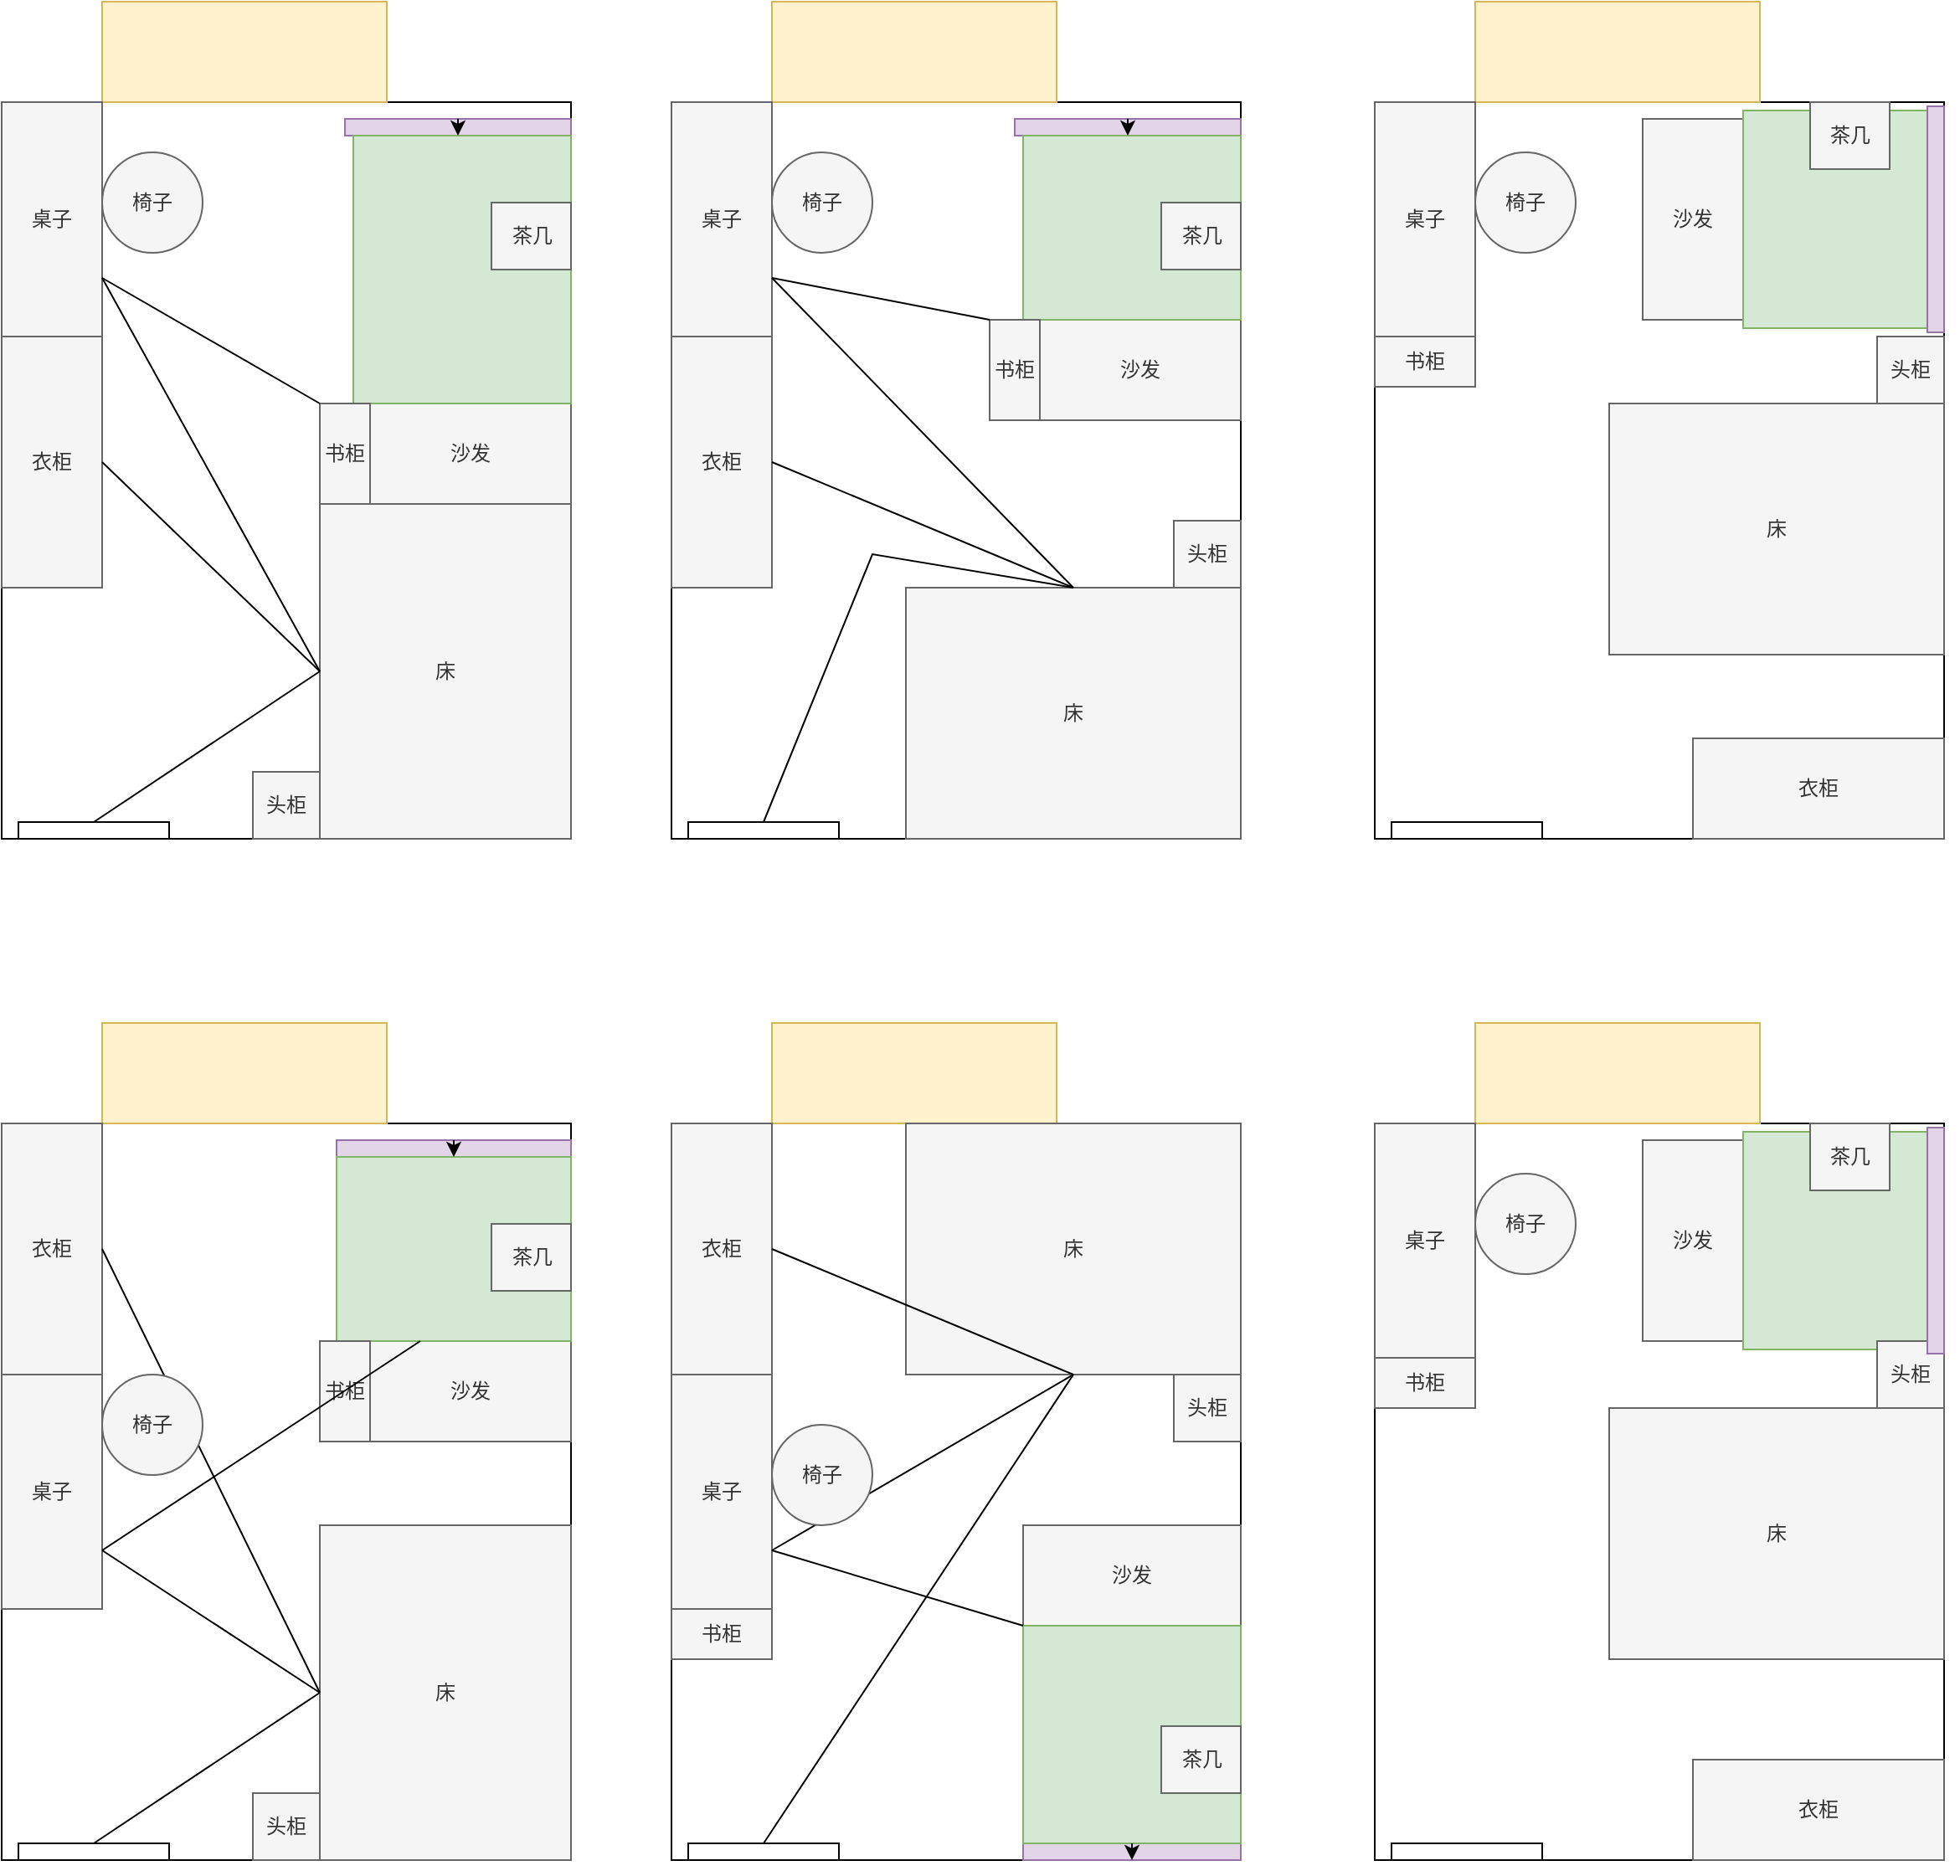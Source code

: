 <mxfile version="16.6.4" type="github">
  <diagram id="kHYABYxaknvEn-FH6Wpx" name="Page-1">
    <mxGraphModel dx="1422" dy="753" grid="1" gridSize="10" guides="1" tooltips="1" connect="1" arrows="1" fold="1" page="1" pageScale="1" pageWidth="827" pageHeight="1169" math="0" shadow="0">
      <root>
        <mxCell id="0" />
        <mxCell id="1" parent="0" />
        <mxCell id="1dE0bFyq6JJN1Ia1ECEi-1" value="" style="rounded=0;whiteSpace=wrap;html=1;" parent="1" vertex="1">
          <mxGeometry x="50" y="80" width="340" height="440" as="geometry" />
        </mxCell>
        <mxCell id="1dE0bFyq6JJN1Ia1ECEi-2" value="" style="rounded=0;whiteSpace=wrap;html=1;fillColor=#fff2cc;strokeColor=#d6b656;" parent="1" vertex="1">
          <mxGeometry x="110" y="20" width="170" height="60" as="geometry" />
        </mxCell>
        <mxCell id="1dE0bFyq6JJN1Ia1ECEi-3" value="衣柜" style="rounded=0;whiteSpace=wrap;html=1;fillColor=#f5f5f5;fontColor=#333333;strokeColor=#666666;direction=west;" parent="1" vertex="1">
          <mxGeometry x="50" y="220" width="60" height="150" as="geometry" />
        </mxCell>
        <mxCell id="1dE0bFyq6JJN1Ia1ECEi-5" value="床" style="rounded=0;whiteSpace=wrap;html=1;fillColor=#f5f5f5;fontColor=#333333;strokeColor=#666666;direction=north;" parent="1" vertex="1">
          <mxGeometry x="240" y="320" width="150" height="200" as="geometry" />
        </mxCell>
        <mxCell id="1dE0bFyq6JJN1Ia1ECEi-6" value="" style="rounded=0;whiteSpace=wrap;html=1;" parent="1" vertex="1">
          <mxGeometry x="60" y="510" width="90" height="10" as="geometry" />
        </mxCell>
        <mxCell id="1dE0bFyq6JJN1Ia1ECEi-11" value="桌子" style="rounded=0;whiteSpace=wrap;html=1;fillColor=#f5f5f5;fontColor=#333333;strokeColor=#666666;direction=south;" parent="1" vertex="1">
          <mxGeometry x="50" y="80" width="60" height="140" as="geometry" />
        </mxCell>
        <mxCell id="1dE0bFyq6JJN1Ia1ECEi-15" value="头柜" style="rounded=0;whiteSpace=wrap;html=1;fillColor=#f5f5f5;fontColor=#333333;strokeColor=#666666;" parent="1" vertex="1">
          <mxGeometry x="200" y="480" width="40" height="40" as="geometry" />
        </mxCell>
        <mxCell id="1dE0bFyq6JJN1Ia1ECEi-14" value="" style="rounded=0;whiteSpace=wrap;html=1;fillColor=#e1d5e7;strokeColor=#9673a6;direction=north;" parent="1" vertex="1">
          <mxGeometry x="255" y="90" width="135" height="10" as="geometry" />
        </mxCell>
        <mxCell id="1dE0bFyq6JJN1Ia1ECEi-23" value="沙发" style="rounded=0;whiteSpace=wrap;html=1;fillColor=#f5f5f5;fontColor=#333333;strokeColor=#666666;direction=south;" parent="1" vertex="1">
          <mxGeometry x="270" y="260" width="120" height="60" as="geometry" />
        </mxCell>
        <mxCell id="1dE0bFyq6JJN1Ia1ECEi-24" value="" style="rounded=0;whiteSpace=wrap;html=1;fillColor=#d5e8d4;strokeColor=#82b366;" parent="1" vertex="1">
          <mxGeometry x="260" y="100" width="130" height="160" as="geometry" />
        </mxCell>
        <mxCell id="1dE0bFyq6JJN1Ia1ECEi-25" style="edgeStyle=orthogonalEdgeStyle;rounded=0;orthogonalLoop=1;jettySize=auto;html=1;exitX=1;exitY=0.5;exitDx=0;exitDy=0;entryX=0;entryY=0.5;entryDx=0;entryDy=0;" parent="1" source="1dE0bFyq6JJN1Ia1ECEi-14" target="1dE0bFyq6JJN1Ia1ECEi-14" edge="1">
          <mxGeometry relative="1" as="geometry" />
        </mxCell>
        <mxCell id="1dE0bFyq6JJN1Ia1ECEi-26" value="" style="endArrow=none;html=1;rounded=0;entryX=0.5;entryY=0;entryDx=0;entryDy=0;exitX=0.5;exitY=0;exitDx=0;exitDy=0;" parent="1" source="1dE0bFyq6JJN1Ia1ECEi-6" target="1dE0bFyq6JJN1Ia1ECEi-5" edge="1">
          <mxGeometry width="50" height="50" relative="1" as="geometry">
            <mxPoint x="110" y="510" as="sourcePoint" />
            <mxPoint x="160" y="460" as="targetPoint" />
            <Array as="points" />
          </mxGeometry>
        </mxCell>
        <mxCell id="1dE0bFyq6JJN1Ia1ECEi-27" value="" style="endArrow=none;html=1;rounded=0;exitX=0;exitY=0.5;exitDx=0;exitDy=0;entryX=0.5;entryY=0;entryDx=0;entryDy=0;" parent="1" source="1dE0bFyq6JJN1Ia1ECEi-3" target="1dE0bFyq6JJN1Ia1ECEi-5" edge="1">
          <mxGeometry width="50" height="50" relative="1" as="geometry">
            <mxPoint x="210" y="270" as="sourcePoint" />
            <mxPoint x="310" y="340" as="targetPoint" />
          </mxGeometry>
        </mxCell>
        <mxCell id="1dE0bFyq6JJN1Ia1ECEi-28" value="" style="endArrow=none;html=1;rounded=0;exitX=0.75;exitY=0;exitDx=0;exitDy=0;entryX=0.5;entryY=0;entryDx=0;entryDy=0;" parent="1" source="1dE0bFyq6JJN1Ia1ECEi-11" target="1dE0bFyq6JJN1Ia1ECEi-5" edge="1">
          <mxGeometry width="50" height="50" relative="1" as="geometry">
            <mxPoint x="120" y="230" as="sourcePoint" />
            <mxPoint x="240" y="420" as="targetPoint" />
          </mxGeometry>
        </mxCell>
        <mxCell id="1dE0bFyq6JJN1Ia1ECEi-31" value="茶几" style="rounded=0;whiteSpace=wrap;html=1;fillColor=#f5f5f5;fontColor=#333333;strokeColor=#666666;" parent="1" vertex="1">
          <mxGeometry x="342.5" y="140" width="47.5" height="40" as="geometry" />
        </mxCell>
        <mxCell id="1dE0bFyq6JJN1Ia1ECEi-32" value="椅子" style="ellipse;whiteSpace=wrap;html=1;aspect=fixed;fillColor=#f5f5f5;fontColor=#333333;strokeColor=#666666;" parent="1" vertex="1">
          <mxGeometry x="110" y="110" width="60" height="60" as="geometry" />
        </mxCell>
        <mxCell id="1dE0bFyq6JJN1Ia1ECEi-7" value="书柜" style="rounded=0;whiteSpace=wrap;html=1;fillColor=#f5f5f5;fontColor=#333333;strokeColor=#666666;direction=south;" parent="1" vertex="1">
          <mxGeometry x="240" y="260" width="30" height="60" as="geometry" />
        </mxCell>
        <mxCell id="8vOZKjqtbVizosrPnN84-1" value="" style="endArrow=none;html=1;rounded=0;exitX=0.75;exitY=0;exitDx=0;exitDy=0;entryX=0;entryY=1;entryDx=0;entryDy=0;" parent="1" source="1dE0bFyq6JJN1Ia1ECEi-11" target="1dE0bFyq6JJN1Ia1ECEi-7" edge="1">
          <mxGeometry width="50" height="50" relative="1" as="geometry">
            <mxPoint x="110" y="335" as="sourcePoint" />
            <mxPoint x="267.5" y="220" as="targetPoint" />
          </mxGeometry>
        </mxCell>
        <mxCell id="8vOZKjqtbVizosrPnN84-3" value="" style="rounded=0;whiteSpace=wrap;html=1;" parent="1" vertex="1">
          <mxGeometry x="450" y="80" width="340" height="440" as="geometry" />
        </mxCell>
        <mxCell id="8vOZKjqtbVizosrPnN84-4" value="" style="rounded=0;whiteSpace=wrap;html=1;fillColor=#fff2cc;strokeColor=#d6b656;" parent="1" vertex="1">
          <mxGeometry x="510" y="20" width="170" height="60" as="geometry" />
        </mxCell>
        <mxCell id="8vOZKjqtbVizosrPnN84-5" value="衣柜" style="rounded=0;whiteSpace=wrap;html=1;fillColor=#f5f5f5;fontColor=#333333;strokeColor=#666666;direction=west;" parent="1" vertex="1">
          <mxGeometry x="450" y="220" width="60" height="150" as="geometry" />
        </mxCell>
        <mxCell id="8vOZKjqtbVizosrPnN84-6" value="床" style="rounded=0;whiteSpace=wrap;html=1;fillColor=#f5f5f5;fontColor=#333333;strokeColor=#666666;direction=east;" parent="1" vertex="1">
          <mxGeometry x="590" y="370" width="200" height="150" as="geometry" />
        </mxCell>
        <mxCell id="8vOZKjqtbVizosrPnN84-7" value="" style="rounded=0;whiteSpace=wrap;html=1;" parent="1" vertex="1">
          <mxGeometry x="460" y="510" width="90" height="10" as="geometry" />
        </mxCell>
        <mxCell id="8vOZKjqtbVizosrPnN84-8" value="桌子" style="rounded=0;whiteSpace=wrap;html=1;fillColor=#f5f5f5;fontColor=#333333;strokeColor=#666666;direction=south;" parent="1" vertex="1">
          <mxGeometry x="450" y="80" width="60" height="140" as="geometry" />
        </mxCell>
        <mxCell id="8vOZKjqtbVizosrPnN84-9" value="头柜" style="rounded=0;whiteSpace=wrap;html=1;fillColor=#f5f5f5;fontColor=#333333;strokeColor=#666666;" parent="1" vertex="1">
          <mxGeometry x="750" y="330" width="40" height="40" as="geometry" />
        </mxCell>
        <mxCell id="8vOZKjqtbVizosrPnN84-10" value="" style="rounded=0;whiteSpace=wrap;html=1;fillColor=#e1d5e7;strokeColor=#9673a6;direction=north;" parent="1" vertex="1">
          <mxGeometry x="655" y="90" width="135" height="10" as="geometry" />
        </mxCell>
        <mxCell id="8vOZKjqtbVizosrPnN84-11" value="沙发" style="rounded=0;whiteSpace=wrap;html=1;fillColor=#f5f5f5;fontColor=#333333;strokeColor=#666666;direction=south;" parent="1" vertex="1">
          <mxGeometry x="670" y="210" width="120" height="60" as="geometry" />
        </mxCell>
        <mxCell id="8vOZKjqtbVizosrPnN84-12" value="" style="rounded=0;whiteSpace=wrap;html=1;fillColor=#d5e8d4;strokeColor=#82b366;" parent="1" vertex="1">
          <mxGeometry x="660" y="100" width="130" height="110" as="geometry" />
        </mxCell>
        <mxCell id="8vOZKjqtbVizosrPnN84-13" style="edgeStyle=orthogonalEdgeStyle;rounded=0;orthogonalLoop=1;jettySize=auto;html=1;exitX=1;exitY=0.5;exitDx=0;exitDy=0;entryX=0;entryY=0.5;entryDx=0;entryDy=0;" parent="1" source="8vOZKjqtbVizosrPnN84-10" target="8vOZKjqtbVizosrPnN84-10" edge="1">
          <mxGeometry relative="1" as="geometry" />
        </mxCell>
        <mxCell id="8vOZKjqtbVizosrPnN84-14" value="" style="endArrow=none;html=1;rounded=0;entryX=0.5;entryY=0;entryDx=0;entryDy=0;exitX=0.5;exitY=0;exitDx=0;exitDy=0;" parent="1" source="8vOZKjqtbVizosrPnN84-7" target="8vOZKjqtbVizosrPnN84-6" edge="1">
          <mxGeometry width="50" height="50" relative="1" as="geometry">
            <mxPoint x="510" y="510" as="sourcePoint" />
            <mxPoint x="560" y="460" as="targetPoint" />
            <Array as="points">
              <mxPoint x="570" y="350" />
            </Array>
          </mxGeometry>
        </mxCell>
        <mxCell id="8vOZKjqtbVizosrPnN84-15" value="" style="endArrow=none;html=1;rounded=0;exitX=0;exitY=0.5;exitDx=0;exitDy=0;entryX=0.5;entryY=0;entryDx=0;entryDy=0;" parent="1" source="8vOZKjqtbVizosrPnN84-5" target="8vOZKjqtbVizosrPnN84-6" edge="1">
          <mxGeometry width="50" height="50" relative="1" as="geometry">
            <mxPoint x="610" y="270" as="sourcePoint" />
            <mxPoint x="710" y="340" as="targetPoint" />
          </mxGeometry>
        </mxCell>
        <mxCell id="8vOZKjqtbVizosrPnN84-16" value="" style="endArrow=none;html=1;rounded=0;exitX=0.75;exitY=0;exitDx=0;exitDy=0;entryX=0.5;entryY=0;entryDx=0;entryDy=0;" parent="1" source="8vOZKjqtbVizosrPnN84-8" target="8vOZKjqtbVizosrPnN84-6" edge="1">
          <mxGeometry width="50" height="50" relative="1" as="geometry">
            <mxPoint x="520" y="230" as="sourcePoint" />
            <mxPoint x="640" y="420" as="targetPoint" />
          </mxGeometry>
        </mxCell>
        <mxCell id="8vOZKjqtbVizosrPnN84-17" value="茶几" style="rounded=0;whiteSpace=wrap;html=1;fillColor=#f5f5f5;fontColor=#333333;strokeColor=#666666;" parent="1" vertex="1">
          <mxGeometry x="742.5" y="140" width="47.5" height="40" as="geometry" />
        </mxCell>
        <mxCell id="8vOZKjqtbVizosrPnN84-18" value="椅子" style="ellipse;whiteSpace=wrap;html=1;aspect=fixed;fillColor=#f5f5f5;fontColor=#333333;strokeColor=#666666;" parent="1" vertex="1">
          <mxGeometry x="510" y="110" width="60" height="60" as="geometry" />
        </mxCell>
        <mxCell id="8vOZKjqtbVizosrPnN84-19" value="书柜" style="rounded=0;whiteSpace=wrap;html=1;fillColor=#f5f5f5;fontColor=#333333;strokeColor=#666666;direction=south;" parent="1" vertex="1">
          <mxGeometry x="640" y="210" width="30" height="60" as="geometry" />
        </mxCell>
        <mxCell id="8vOZKjqtbVizosrPnN84-20" value="" style="endArrow=none;html=1;rounded=0;exitX=0.75;exitY=0;exitDx=0;exitDy=0;entryX=0;entryY=1;entryDx=0;entryDy=0;" parent="1" source="8vOZKjqtbVizosrPnN84-8" target="8vOZKjqtbVizosrPnN84-19" edge="1">
          <mxGeometry width="50" height="50" relative="1" as="geometry">
            <mxPoint x="510" y="335" as="sourcePoint" />
            <mxPoint x="667.5" y="220" as="targetPoint" />
          </mxGeometry>
        </mxCell>
        <mxCell id="xWjqKyU-FDx7k9k-1QIh-1" value="" style="rounded=0;whiteSpace=wrap;html=1;" vertex="1" parent="1">
          <mxGeometry x="50" y="690" width="340" height="440" as="geometry" />
        </mxCell>
        <mxCell id="xWjqKyU-FDx7k9k-1QIh-2" value="" style="rounded=0;whiteSpace=wrap;html=1;fillColor=#fff2cc;strokeColor=#d6b656;" vertex="1" parent="1">
          <mxGeometry x="110" y="630" width="170" height="60" as="geometry" />
        </mxCell>
        <mxCell id="xWjqKyU-FDx7k9k-1QIh-3" value="衣柜" style="rounded=0;whiteSpace=wrap;html=1;fillColor=#f5f5f5;fontColor=#333333;strokeColor=#666666;direction=west;" vertex="1" parent="1">
          <mxGeometry x="50" y="690" width="60" height="150" as="geometry" />
        </mxCell>
        <mxCell id="xWjqKyU-FDx7k9k-1QIh-4" value="床" style="rounded=0;whiteSpace=wrap;html=1;fillColor=#f5f5f5;fontColor=#333333;strokeColor=#666666;direction=north;" vertex="1" parent="1">
          <mxGeometry x="240" y="930" width="150" height="200" as="geometry" />
        </mxCell>
        <mxCell id="xWjqKyU-FDx7k9k-1QIh-5" value="" style="rounded=0;whiteSpace=wrap;html=1;" vertex="1" parent="1">
          <mxGeometry x="60" y="1120" width="90" height="10" as="geometry" />
        </mxCell>
        <mxCell id="xWjqKyU-FDx7k9k-1QIh-6" value="桌子" style="rounded=0;whiteSpace=wrap;html=1;fillColor=#f5f5f5;fontColor=#333333;strokeColor=#666666;direction=south;" vertex="1" parent="1">
          <mxGeometry x="50" y="840" width="60" height="140" as="geometry" />
        </mxCell>
        <mxCell id="xWjqKyU-FDx7k9k-1QIh-7" value="头柜" style="rounded=0;whiteSpace=wrap;html=1;fillColor=#f5f5f5;fontColor=#333333;strokeColor=#666666;" vertex="1" parent="1">
          <mxGeometry x="200" y="1090" width="40" height="40" as="geometry" />
        </mxCell>
        <mxCell id="xWjqKyU-FDx7k9k-1QIh-8" value="" style="rounded=0;whiteSpace=wrap;html=1;fillColor=#e1d5e7;strokeColor=#9673a6;direction=north;" vertex="1" parent="1">
          <mxGeometry x="250" y="700" width="140" height="10" as="geometry" />
        </mxCell>
        <mxCell id="xWjqKyU-FDx7k9k-1QIh-9" value="沙发" style="rounded=0;whiteSpace=wrap;html=1;fillColor=#f5f5f5;fontColor=#333333;strokeColor=#666666;direction=south;" vertex="1" parent="1">
          <mxGeometry x="270" y="820" width="120" height="60" as="geometry" />
        </mxCell>
        <mxCell id="xWjqKyU-FDx7k9k-1QIh-10" value="" style="rounded=0;whiteSpace=wrap;html=1;fillColor=#d5e8d4;strokeColor=#82b366;" vertex="1" parent="1">
          <mxGeometry x="250" y="710" width="140" height="110" as="geometry" />
        </mxCell>
        <mxCell id="xWjqKyU-FDx7k9k-1QIh-11" style="edgeStyle=orthogonalEdgeStyle;rounded=0;orthogonalLoop=1;jettySize=auto;html=1;exitX=1;exitY=0.5;exitDx=0;exitDy=0;entryX=0;entryY=0.5;entryDx=0;entryDy=0;" edge="1" parent="1" source="xWjqKyU-FDx7k9k-1QIh-8" target="xWjqKyU-FDx7k9k-1QIh-8">
          <mxGeometry relative="1" as="geometry" />
        </mxCell>
        <mxCell id="xWjqKyU-FDx7k9k-1QIh-12" value="" style="endArrow=none;html=1;rounded=0;entryX=0.5;entryY=0;entryDx=0;entryDy=0;exitX=0.5;exitY=0;exitDx=0;exitDy=0;" edge="1" parent="1" source="xWjqKyU-FDx7k9k-1QIh-5" target="xWjqKyU-FDx7k9k-1QIh-4">
          <mxGeometry width="50" height="50" relative="1" as="geometry">
            <mxPoint x="110" y="1120" as="sourcePoint" />
            <mxPoint x="160" y="1070" as="targetPoint" />
            <Array as="points" />
          </mxGeometry>
        </mxCell>
        <mxCell id="xWjqKyU-FDx7k9k-1QIh-13" value="" style="endArrow=none;html=1;rounded=0;exitX=0;exitY=0.5;exitDx=0;exitDy=0;entryX=0.5;entryY=0;entryDx=0;entryDy=0;" edge="1" parent="1" source="xWjqKyU-FDx7k9k-1QIh-3" target="xWjqKyU-FDx7k9k-1QIh-4">
          <mxGeometry width="50" height="50" relative="1" as="geometry">
            <mxPoint x="210" y="880" as="sourcePoint" />
            <mxPoint x="310" y="950" as="targetPoint" />
          </mxGeometry>
        </mxCell>
        <mxCell id="xWjqKyU-FDx7k9k-1QIh-14" value="" style="endArrow=none;html=1;rounded=0;exitX=0.75;exitY=0;exitDx=0;exitDy=0;entryX=0.5;entryY=0;entryDx=0;entryDy=0;" edge="1" parent="1" source="xWjqKyU-FDx7k9k-1QIh-6" target="xWjqKyU-FDx7k9k-1QIh-4">
          <mxGeometry width="50" height="50" relative="1" as="geometry">
            <mxPoint x="120" y="840" as="sourcePoint" />
            <mxPoint x="240" y="1030" as="targetPoint" />
          </mxGeometry>
        </mxCell>
        <mxCell id="xWjqKyU-FDx7k9k-1QIh-15" value="茶几" style="rounded=0;whiteSpace=wrap;html=1;fillColor=#f5f5f5;fontColor=#333333;strokeColor=#666666;" vertex="1" parent="1">
          <mxGeometry x="342.5" y="750" width="47.5" height="40" as="geometry" />
        </mxCell>
        <mxCell id="xWjqKyU-FDx7k9k-1QIh-16" value="椅子" style="ellipse;whiteSpace=wrap;html=1;aspect=fixed;fillColor=#f5f5f5;fontColor=#333333;strokeColor=#666666;" vertex="1" parent="1">
          <mxGeometry x="110" y="840" width="60" height="60" as="geometry" />
        </mxCell>
        <mxCell id="xWjqKyU-FDx7k9k-1QIh-17" value="书柜" style="rounded=0;whiteSpace=wrap;html=1;fillColor=#f5f5f5;fontColor=#333333;strokeColor=#666666;direction=south;" vertex="1" parent="1">
          <mxGeometry x="240" y="820" width="30" height="60" as="geometry" />
        </mxCell>
        <mxCell id="xWjqKyU-FDx7k9k-1QIh-18" value="" style="endArrow=none;html=1;rounded=0;exitX=0.75;exitY=0;exitDx=0;exitDy=0;entryX=0;entryY=0.75;entryDx=0;entryDy=0;" edge="1" parent="1" source="xWjqKyU-FDx7k9k-1QIh-6" target="xWjqKyU-FDx7k9k-1QIh-9">
          <mxGeometry width="50" height="50" relative="1" as="geometry">
            <mxPoint x="110" y="945" as="sourcePoint" />
            <mxPoint x="267.5" y="830" as="targetPoint" />
          </mxGeometry>
        </mxCell>
        <mxCell id="xWjqKyU-FDx7k9k-1QIh-19" value="" style="rounded=0;whiteSpace=wrap;html=1;" vertex="1" parent="1">
          <mxGeometry x="450" y="690" width="340" height="440" as="geometry" />
        </mxCell>
        <mxCell id="xWjqKyU-FDx7k9k-1QIh-20" value="" style="rounded=0;whiteSpace=wrap;html=1;fillColor=#fff2cc;strokeColor=#d6b656;" vertex="1" parent="1">
          <mxGeometry x="510" y="630" width="170" height="60" as="geometry" />
        </mxCell>
        <mxCell id="xWjqKyU-FDx7k9k-1QIh-21" value="衣柜" style="rounded=0;whiteSpace=wrap;html=1;fillColor=#f5f5f5;fontColor=#333333;strokeColor=#666666;direction=west;" vertex="1" parent="1">
          <mxGeometry x="450" y="690" width="60" height="150" as="geometry" />
        </mxCell>
        <mxCell id="xWjqKyU-FDx7k9k-1QIh-22" value="床" style="rounded=0;whiteSpace=wrap;html=1;fillColor=#f5f5f5;fontColor=#333333;strokeColor=#666666;direction=east;" vertex="1" parent="1">
          <mxGeometry x="590" y="690" width="200" height="150" as="geometry" />
        </mxCell>
        <mxCell id="xWjqKyU-FDx7k9k-1QIh-23" value="" style="rounded=0;whiteSpace=wrap;html=1;" vertex="1" parent="1">
          <mxGeometry x="460" y="1120" width="90" height="10" as="geometry" />
        </mxCell>
        <mxCell id="xWjqKyU-FDx7k9k-1QIh-24" value="桌子" style="rounded=0;whiteSpace=wrap;html=1;fillColor=#f5f5f5;fontColor=#333333;strokeColor=#666666;direction=south;" vertex="1" parent="1">
          <mxGeometry x="450" y="840" width="60" height="140" as="geometry" />
        </mxCell>
        <mxCell id="xWjqKyU-FDx7k9k-1QIh-25" value="头柜" style="rounded=0;whiteSpace=wrap;html=1;fillColor=#f5f5f5;fontColor=#333333;strokeColor=#666666;" vertex="1" parent="1">
          <mxGeometry x="750" y="840" width="40" height="40" as="geometry" />
        </mxCell>
        <mxCell id="xWjqKyU-FDx7k9k-1QIh-26" value="" style="rounded=0;whiteSpace=wrap;html=1;fillColor=#e1d5e7;strokeColor=#9673a6;direction=north;" vertex="1" parent="1">
          <mxGeometry x="660" y="1120" width="130" height="10" as="geometry" />
        </mxCell>
        <mxCell id="xWjqKyU-FDx7k9k-1QIh-27" value="沙发" style="rounded=0;whiteSpace=wrap;html=1;fillColor=#f5f5f5;fontColor=#333333;strokeColor=#666666;direction=south;" vertex="1" parent="1">
          <mxGeometry x="660" y="930" width="130" height="60" as="geometry" />
        </mxCell>
        <mxCell id="xWjqKyU-FDx7k9k-1QIh-28" value="" style="rounded=0;whiteSpace=wrap;html=1;fillColor=#d5e8d4;strokeColor=#82b366;" vertex="1" parent="1">
          <mxGeometry x="660" y="990" width="130" height="130" as="geometry" />
        </mxCell>
        <mxCell id="xWjqKyU-FDx7k9k-1QIh-29" style="edgeStyle=orthogonalEdgeStyle;rounded=0;orthogonalLoop=1;jettySize=auto;html=1;exitX=1;exitY=0.5;exitDx=0;exitDy=0;entryX=0;entryY=0.5;entryDx=0;entryDy=0;" edge="1" parent="1" source="xWjqKyU-FDx7k9k-1QIh-26" target="xWjqKyU-FDx7k9k-1QIh-26">
          <mxGeometry relative="1" as="geometry" />
        </mxCell>
        <mxCell id="xWjqKyU-FDx7k9k-1QIh-30" value="" style="endArrow=none;html=1;rounded=0;exitX=0.5;exitY=0;exitDx=0;exitDy=0;" edge="1" parent="1" source="xWjqKyU-FDx7k9k-1QIh-23">
          <mxGeometry width="50" height="50" relative="1" as="geometry">
            <mxPoint x="510" y="1120" as="sourcePoint" />
            <mxPoint x="690" y="840" as="targetPoint" />
            <Array as="points" />
          </mxGeometry>
        </mxCell>
        <mxCell id="xWjqKyU-FDx7k9k-1QIh-31" value="" style="endArrow=none;html=1;rounded=0;exitX=0;exitY=0.5;exitDx=0;exitDy=0;entryX=0.5;entryY=1;entryDx=0;entryDy=0;" edge="1" parent="1" source="xWjqKyU-FDx7k9k-1QIh-21" target="xWjqKyU-FDx7k9k-1QIh-22">
          <mxGeometry width="50" height="50" relative="1" as="geometry">
            <mxPoint x="610" y="880" as="sourcePoint" />
            <mxPoint x="710" y="950" as="targetPoint" />
          </mxGeometry>
        </mxCell>
        <mxCell id="xWjqKyU-FDx7k9k-1QIh-32" value="" style="endArrow=none;html=1;rounded=0;exitX=0.75;exitY=0;exitDx=0;exitDy=0;" edge="1" parent="1" source="xWjqKyU-FDx7k9k-1QIh-24">
          <mxGeometry width="50" height="50" relative="1" as="geometry">
            <mxPoint x="520" y="840" as="sourcePoint" />
            <mxPoint x="690" y="840" as="targetPoint" />
          </mxGeometry>
        </mxCell>
        <mxCell id="xWjqKyU-FDx7k9k-1QIh-33" value="茶几" style="rounded=0;whiteSpace=wrap;html=1;fillColor=#f5f5f5;fontColor=#333333;strokeColor=#666666;" vertex="1" parent="1">
          <mxGeometry x="742.5" y="1050" width="47.5" height="40" as="geometry" />
        </mxCell>
        <mxCell id="xWjqKyU-FDx7k9k-1QIh-34" value="椅子" style="ellipse;whiteSpace=wrap;html=1;aspect=fixed;fillColor=#f5f5f5;fontColor=#333333;strokeColor=#666666;" vertex="1" parent="1">
          <mxGeometry x="510" y="870" width="60" height="60" as="geometry" />
        </mxCell>
        <mxCell id="xWjqKyU-FDx7k9k-1QIh-35" value="书柜" style="rounded=0;whiteSpace=wrap;html=1;fillColor=#f5f5f5;fontColor=#333333;strokeColor=#666666;direction=west;" vertex="1" parent="1">
          <mxGeometry x="450" y="980" width="60" height="30" as="geometry" />
        </mxCell>
        <mxCell id="xWjqKyU-FDx7k9k-1QIh-36" value="" style="endArrow=none;html=1;rounded=0;exitX=0.75;exitY=0;exitDx=0;exitDy=0;entryX=1;entryY=1;entryDx=0;entryDy=0;" edge="1" parent="1" source="xWjqKyU-FDx7k9k-1QIh-24" target="xWjqKyU-FDx7k9k-1QIh-27">
          <mxGeometry width="50" height="50" relative="1" as="geometry">
            <mxPoint x="510" y="945" as="sourcePoint" />
            <mxPoint x="667.5" y="830" as="targetPoint" />
          </mxGeometry>
        </mxCell>
        <mxCell id="xWjqKyU-FDx7k9k-1QIh-42" value="" style="rounded=0;whiteSpace=wrap;html=1;" vertex="1" parent="1">
          <mxGeometry x="870" y="690" width="340" height="440" as="geometry" />
        </mxCell>
        <mxCell id="xWjqKyU-FDx7k9k-1QIh-43" value="" style="rounded=0;whiteSpace=wrap;html=1;fillColor=#fff2cc;strokeColor=#d6b656;" vertex="1" parent="1">
          <mxGeometry x="930" y="630" width="170" height="60" as="geometry" />
        </mxCell>
        <mxCell id="xWjqKyU-FDx7k9k-1QIh-44" value="衣柜" style="rounded=0;whiteSpace=wrap;html=1;fillColor=#f5f5f5;fontColor=#333333;strokeColor=#666666;direction=north;" vertex="1" parent="1">
          <mxGeometry x="1060" y="1070" width="150" height="60" as="geometry" />
        </mxCell>
        <mxCell id="xWjqKyU-FDx7k9k-1QIh-45" value="床" style="rounded=0;whiteSpace=wrap;html=1;fillColor=#f5f5f5;fontColor=#333333;strokeColor=#666666;direction=east;" vertex="1" parent="1">
          <mxGeometry x="1010" y="860" width="200" height="150" as="geometry" />
        </mxCell>
        <mxCell id="xWjqKyU-FDx7k9k-1QIh-46" value="" style="rounded=0;whiteSpace=wrap;html=1;" vertex="1" parent="1">
          <mxGeometry x="880" y="1120" width="90" height="10" as="geometry" />
        </mxCell>
        <mxCell id="xWjqKyU-FDx7k9k-1QIh-47" value="桌子" style="rounded=0;whiteSpace=wrap;html=1;fillColor=#f5f5f5;fontColor=#333333;strokeColor=#666666;direction=south;" vertex="1" parent="1">
          <mxGeometry x="870" y="690" width="60" height="140" as="geometry" />
        </mxCell>
        <mxCell id="xWjqKyU-FDx7k9k-1QIh-50" value="沙发" style="rounded=0;whiteSpace=wrap;html=1;fillColor=#f5f5f5;fontColor=#333333;strokeColor=#666666;direction=west;" vertex="1" parent="1">
          <mxGeometry x="1030" y="700" width="60" height="120" as="geometry" />
        </mxCell>
        <mxCell id="xWjqKyU-FDx7k9k-1QIh-51" value="" style="rounded=0;whiteSpace=wrap;html=1;fillColor=#d5e8d4;strokeColor=#82b366;direction=south;" vertex="1" parent="1">
          <mxGeometry x="1090" y="695" width="110" height="130" as="geometry" />
        </mxCell>
        <mxCell id="xWjqKyU-FDx7k9k-1QIh-52" style="edgeStyle=orthogonalEdgeStyle;rounded=0;orthogonalLoop=1;jettySize=auto;html=1;exitX=1;exitY=0.5;exitDx=0;exitDy=0;entryX=0;entryY=0.5;entryDx=0;entryDy=0;" edge="1" parent="1" source="xWjqKyU-FDx7k9k-1QIh-49" target="xWjqKyU-FDx7k9k-1QIh-49">
          <mxGeometry relative="1" as="geometry" />
        </mxCell>
        <mxCell id="xWjqKyU-FDx7k9k-1QIh-56" value="茶几" style="rounded=0;whiteSpace=wrap;html=1;fillColor=#f5f5f5;fontColor=#333333;strokeColor=#666666;" vertex="1" parent="1">
          <mxGeometry x="1130" y="690" width="47.5" height="40" as="geometry" />
        </mxCell>
        <mxCell id="xWjqKyU-FDx7k9k-1QIh-57" value="椅子" style="ellipse;whiteSpace=wrap;html=1;aspect=fixed;fillColor=#f5f5f5;fontColor=#333333;strokeColor=#666666;" vertex="1" parent="1">
          <mxGeometry x="930" y="720" width="60" height="60" as="geometry" />
        </mxCell>
        <mxCell id="xWjqKyU-FDx7k9k-1QIh-58" value="书柜" style="rounded=0;whiteSpace=wrap;html=1;fillColor=#f5f5f5;fontColor=#333333;strokeColor=#666666;direction=west;" vertex="1" parent="1">
          <mxGeometry x="870" y="830" width="60" height="30" as="geometry" />
        </mxCell>
        <mxCell id="xWjqKyU-FDx7k9k-1QIh-48" value="头柜" style="rounded=0;whiteSpace=wrap;html=1;fillColor=#f5f5f5;fontColor=#333333;strokeColor=#666666;" vertex="1" parent="1">
          <mxGeometry x="1170" y="820" width="40" height="40" as="geometry" />
        </mxCell>
        <mxCell id="xWjqKyU-FDx7k9k-1QIh-49" value="" style="rounded=0;whiteSpace=wrap;html=1;fillColor=#e1d5e7;strokeColor=#9673a6;direction=east;" vertex="1" parent="1">
          <mxGeometry x="1200" y="692.5" width="10" height="135" as="geometry" />
        </mxCell>
        <mxCell id="xWjqKyU-FDx7k9k-1QIh-60" value="" style="rounded=0;whiteSpace=wrap;html=1;" vertex="1" parent="1">
          <mxGeometry x="870" y="80" width="340" height="440" as="geometry" />
        </mxCell>
        <mxCell id="xWjqKyU-FDx7k9k-1QIh-61" value="" style="rounded=0;whiteSpace=wrap;html=1;fillColor=#fff2cc;strokeColor=#d6b656;" vertex="1" parent="1">
          <mxGeometry x="930" y="20" width="170" height="60" as="geometry" />
        </mxCell>
        <mxCell id="xWjqKyU-FDx7k9k-1QIh-62" value="衣柜" style="rounded=0;whiteSpace=wrap;html=1;fillColor=#f5f5f5;fontColor=#333333;strokeColor=#666666;direction=north;" vertex="1" parent="1">
          <mxGeometry x="1060" y="460" width="150" height="60" as="geometry" />
        </mxCell>
        <mxCell id="xWjqKyU-FDx7k9k-1QIh-63" value="床" style="rounded=0;whiteSpace=wrap;html=1;fillColor=#f5f5f5;fontColor=#333333;strokeColor=#666666;direction=east;" vertex="1" parent="1">
          <mxGeometry x="1010" y="260" width="200" height="150" as="geometry" />
        </mxCell>
        <mxCell id="xWjqKyU-FDx7k9k-1QIh-64" value="" style="rounded=0;whiteSpace=wrap;html=1;" vertex="1" parent="1">
          <mxGeometry x="880" y="510" width="90" height="10" as="geometry" />
        </mxCell>
        <mxCell id="xWjqKyU-FDx7k9k-1QIh-65" value="桌子" style="rounded=0;whiteSpace=wrap;html=1;fillColor=#f5f5f5;fontColor=#333333;strokeColor=#666666;direction=south;" vertex="1" parent="1">
          <mxGeometry x="870" y="80" width="60" height="140" as="geometry" />
        </mxCell>
        <mxCell id="xWjqKyU-FDx7k9k-1QIh-66" value="沙发" style="rounded=0;whiteSpace=wrap;html=1;fillColor=#f5f5f5;fontColor=#333333;strokeColor=#666666;direction=west;" vertex="1" parent="1">
          <mxGeometry x="1030" y="90" width="60" height="120" as="geometry" />
        </mxCell>
        <mxCell id="xWjqKyU-FDx7k9k-1QIh-67" value="" style="rounded=0;whiteSpace=wrap;html=1;fillColor=#d5e8d4;strokeColor=#82b366;direction=south;" vertex="1" parent="1">
          <mxGeometry x="1090" y="85" width="110" height="130" as="geometry" />
        </mxCell>
        <mxCell id="xWjqKyU-FDx7k9k-1QIh-68" style="edgeStyle=orthogonalEdgeStyle;rounded=0;orthogonalLoop=1;jettySize=auto;html=1;exitX=1;exitY=0.5;exitDx=0;exitDy=0;entryX=0;entryY=0.5;entryDx=0;entryDy=0;" edge="1" parent="1" source="xWjqKyU-FDx7k9k-1QIh-73" target="xWjqKyU-FDx7k9k-1QIh-73">
          <mxGeometry relative="1" as="geometry" />
        </mxCell>
        <mxCell id="xWjqKyU-FDx7k9k-1QIh-69" value="茶几" style="rounded=0;whiteSpace=wrap;html=1;fillColor=#f5f5f5;fontColor=#333333;strokeColor=#666666;" vertex="1" parent="1">
          <mxGeometry x="1130" y="80" width="47.5" height="40" as="geometry" />
        </mxCell>
        <mxCell id="xWjqKyU-FDx7k9k-1QIh-70" value="椅子" style="ellipse;whiteSpace=wrap;html=1;aspect=fixed;fillColor=#f5f5f5;fontColor=#333333;strokeColor=#666666;" vertex="1" parent="1">
          <mxGeometry x="930" y="110" width="60" height="60" as="geometry" />
        </mxCell>
        <mxCell id="xWjqKyU-FDx7k9k-1QIh-71" value="书柜" style="rounded=0;whiteSpace=wrap;html=1;fillColor=#f5f5f5;fontColor=#333333;strokeColor=#666666;direction=west;" vertex="1" parent="1">
          <mxGeometry x="870" y="220" width="60" height="30" as="geometry" />
        </mxCell>
        <mxCell id="xWjqKyU-FDx7k9k-1QIh-72" value="头柜" style="rounded=0;whiteSpace=wrap;html=1;fillColor=#f5f5f5;fontColor=#333333;strokeColor=#666666;" vertex="1" parent="1">
          <mxGeometry x="1170" y="220" width="40" height="40" as="geometry" />
        </mxCell>
        <mxCell id="xWjqKyU-FDx7k9k-1QIh-73" value="" style="rounded=0;whiteSpace=wrap;html=1;fillColor=#e1d5e7;strokeColor=#9673a6;direction=east;" vertex="1" parent="1">
          <mxGeometry x="1200" y="82.5" width="10" height="135" as="geometry" />
        </mxCell>
      </root>
    </mxGraphModel>
  </diagram>
</mxfile>

